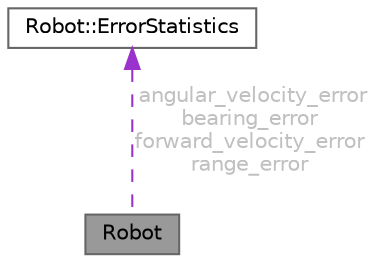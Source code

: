 digraph "Robot"
{
 // LATEX_PDF_SIZE
  bgcolor="transparent";
  edge [fontname=Helvetica,fontsize=10,labelfontname=Helvetica,labelfontsize=10];
  node [fontname=Helvetica,fontsize=10,shape=box,height=0.2,width=0.4];
  Node1 [id="Node000001",label="Robot",height=0.2,width=0.4,color="gray40", fillcolor="grey60", style="filled", fontcolor="black",tooltip="Houses all data and functionality related to a given robot in a multi-robot localisation environment."];
  Node2 -> Node1 [id="edge1_Node000001_Node000002",dir="back",color="darkorchid3",style="dashed",tooltip=" ",label=" angular_velocity_error\nbearing_error\nforward_velocity_error\nrange_error",fontcolor="grey" ];
  Node2 [id="Node000002",label="Robot::ErrorStatistics",height=0.2,width=0.4,color="gray40", fillcolor="white", style="filled",URL="$structRobot_1_1ErrorStatistics.html",tooltip="Error statistics used by filters for inference."];
}

